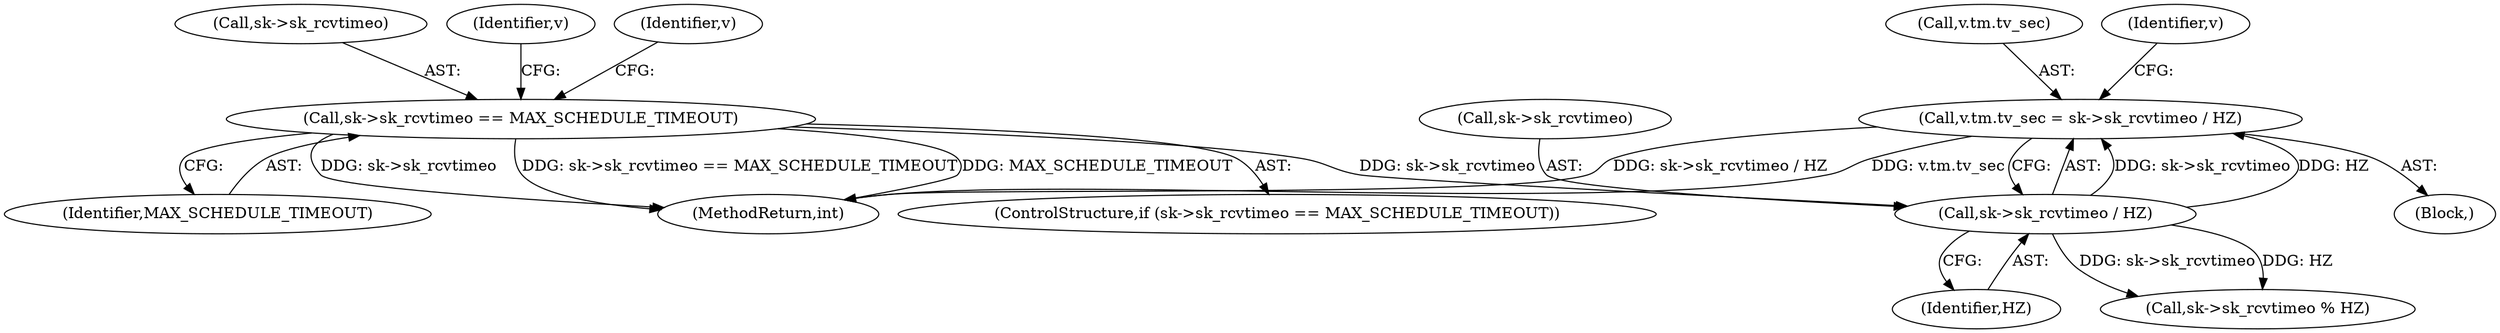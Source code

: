 digraph "0_linux_82981930125abfd39d7c8378a9cfdf5e1be2002b@integer" {
"1000447" [label="(Call,v.tm.tv_sec = sk->sk_rcvtimeo / HZ)"];
"1000453" [label="(Call,sk->sk_rcvtimeo / HZ)"];
"1000425" [label="(Call,sk->sk_rcvtimeo == MAX_SCHEDULE_TIMEOUT)"];
"1000448" [label="(Call,v.tm.tv_sec)"];
"1000425" [label="(Call,sk->sk_rcvtimeo == MAX_SCHEDULE_TIMEOUT)"];
"1000454" [label="(Call,sk->sk_rcvtimeo)"];
"1000453" [label="(Call,sk->sk_rcvtimeo / HZ)"];
"1000447" [label="(Call,v.tm.tv_sec = sk->sk_rcvtimeo / HZ)"];
"1000457" [label="(Identifier,HZ)"];
"1000426" [label="(Call,sk->sk_rcvtimeo)"];
"1000466" [label="(Call,sk->sk_rcvtimeo % HZ)"];
"1000446" [label="(Block,)"];
"1000461" [label="(Identifier,v)"];
"1000429" [label="(Identifier,MAX_SCHEDULE_TIMEOUT)"];
"1000434" [label="(Identifier,v)"];
"1000744" [label="(MethodReturn,int)"];
"1000450" [label="(Identifier,v)"];
"1000424" [label="(ControlStructure,if (sk->sk_rcvtimeo == MAX_SCHEDULE_TIMEOUT))"];
"1000447" -> "1000446"  [label="AST: "];
"1000447" -> "1000453"  [label="CFG: "];
"1000448" -> "1000447"  [label="AST: "];
"1000453" -> "1000447"  [label="AST: "];
"1000461" -> "1000447"  [label="CFG: "];
"1000447" -> "1000744"  [label="DDG: sk->sk_rcvtimeo / HZ"];
"1000447" -> "1000744"  [label="DDG: v.tm.tv_sec"];
"1000453" -> "1000447"  [label="DDG: sk->sk_rcvtimeo"];
"1000453" -> "1000447"  [label="DDG: HZ"];
"1000453" -> "1000457"  [label="CFG: "];
"1000454" -> "1000453"  [label="AST: "];
"1000457" -> "1000453"  [label="AST: "];
"1000425" -> "1000453"  [label="DDG: sk->sk_rcvtimeo"];
"1000453" -> "1000466"  [label="DDG: sk->sk_rcvtimeo"];
"1000453" -> "1000466"  [label="DDG: HZ"];
"1000425" -> "1000424"  [label="AST: "];
"1000425" -> "1000429"  [label="CFG: "];
"1000426" -> "1000425"  [label="AST: "];
"1000429" -> "1000425"  [label="AST: "];
"1000434" -> "1000425"  [label="CFG: "];
"1000450" -> "1000425"  [label="CFG: "];
"1000425" -> "1000744"  [label="DDG: sk->sk_rcvtimeo"];
"1000425" -> "1000744"  [label="DDG: sk->sk_rcvtimeo == MAX_SCHEDULE_TIMEOUT"];
"1000425" -> "1000744"  [label="DDG: MAX_SCHEDULE_TIMEOUT"];
}
